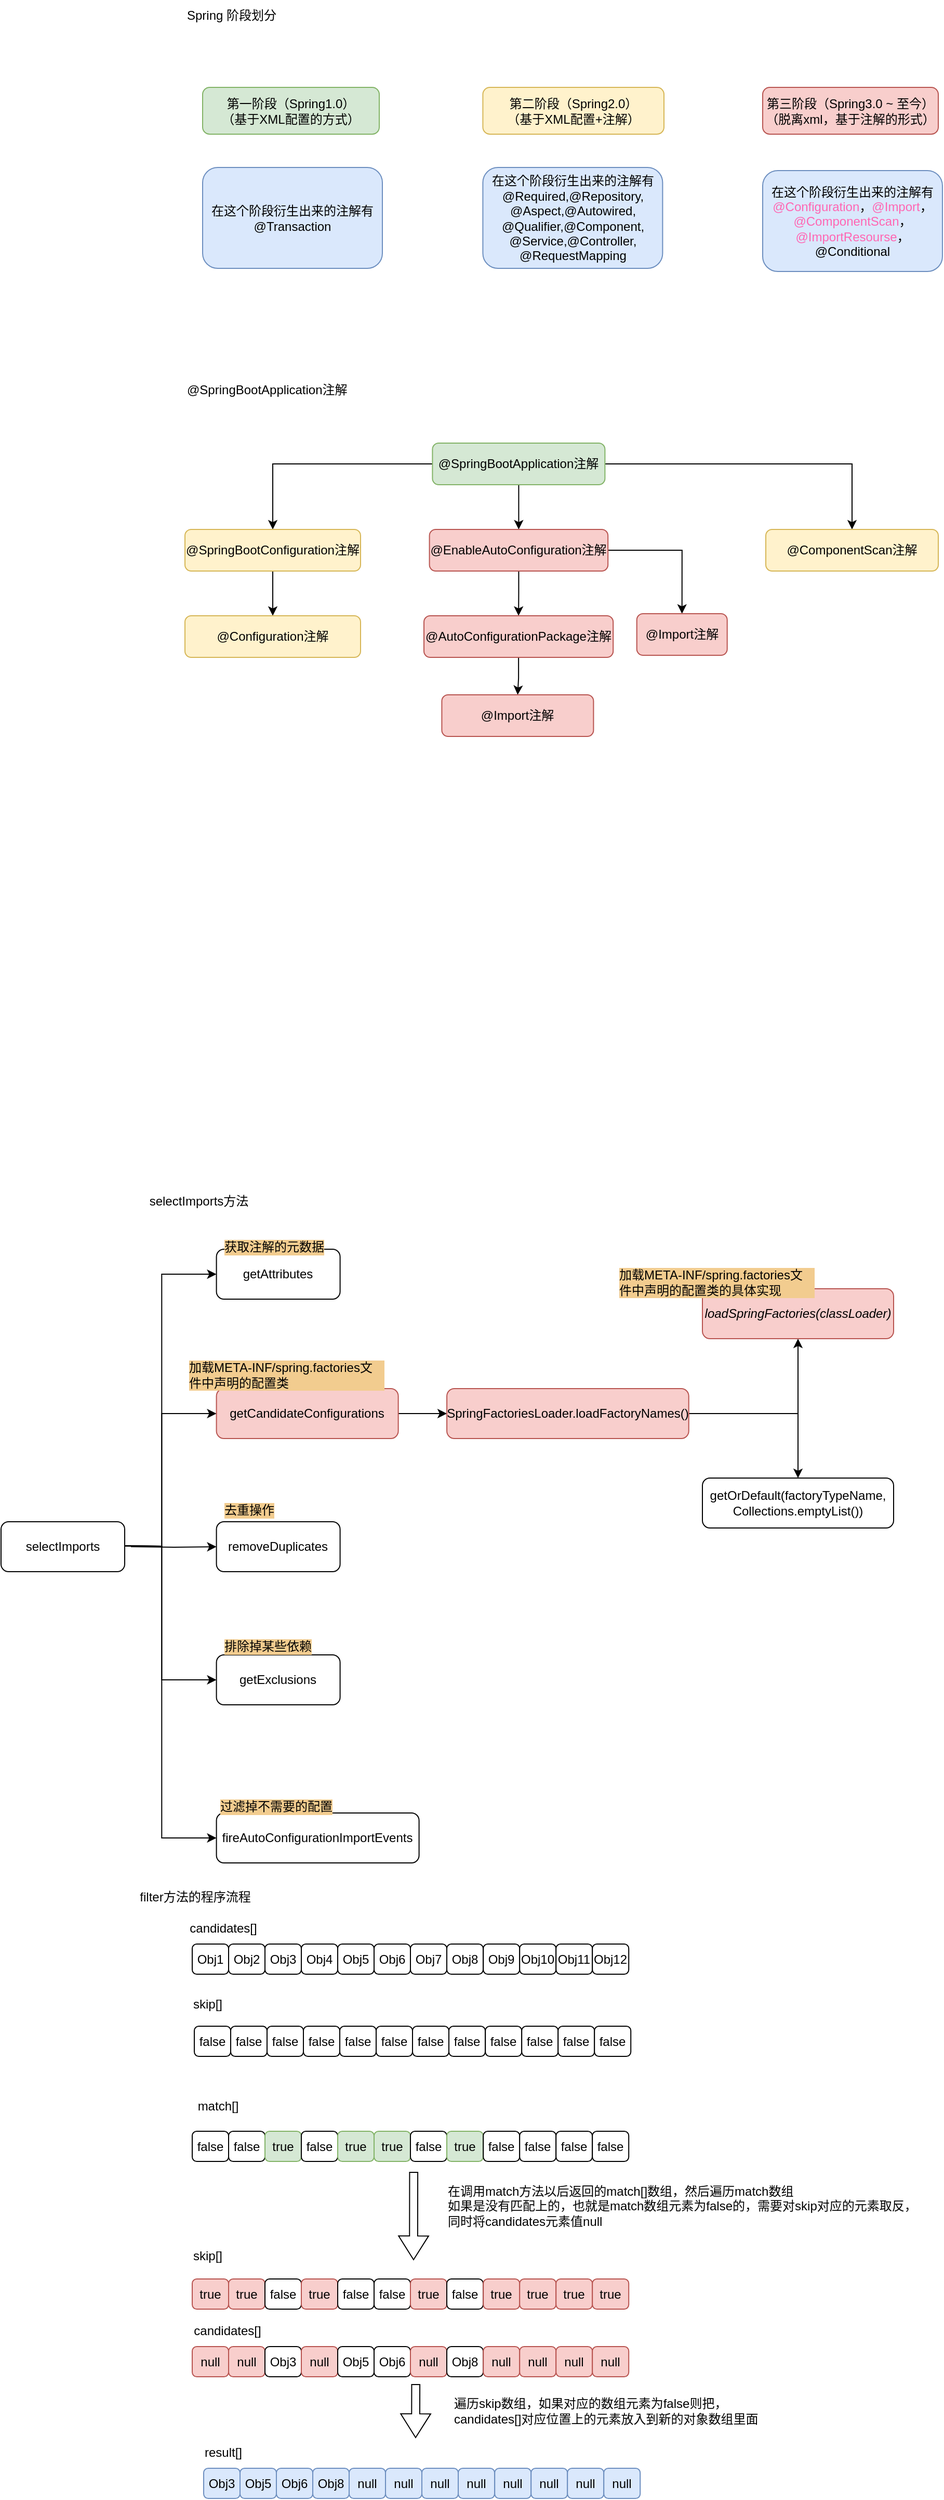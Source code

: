 <mxfile version="28.2.5">
  <diagram name="第 1 页" id="ZmwT_X2YFcdZnKuKyjx4">
    <mxGraphModel dx="1882" dy="635" grid="0" gridSize="10" guides="1" tooltips="1" connect="1" arrows="1" fold="1" page="1" pageScale="1" pageWidth="827" pageHeight="1169" math="0" shadow="0">
      <root>
        <mxCell id="0" />
        <mxCell id="1" parent="0" />
        <mxCell id="CRIQ0p4wAAM1cMivIsNs-1" value="第一阶段（Spring1.0）&lt;br&gt;（基于XML配置的方式）" style="rounded=1;whiteSpace=wrap;html=1;container=0;fillColor=#d5e8d4;strokeColor=#82b366;textShadow=0;labelBackgroundColor=none;glass=0;" parent="1" vertex="1">
          <mxGeometry x="73" y="130" width="170" height="45" as="geometry" />
        </mxCell>
        <mxCell id="CRIQ0p4wAAM1cMivIsNs-2" value="第二阶段（Spring2.0）&lt;br&gt;（基于XML配置+注解）" style="rounded=1;whiteSpace=wrap;html=1;container=0;fillColor=#fff2cc;strokeColor=#d6b656;textShadow=0;labelBackgroundColor=none;glass=0;" parent="1" vertex="1">
          <mxGeometry x="342.7" y="130" width="174.3" height="45" as="geometry" />
        </mxCell>
        <mxCell id="CRIQ0p4wAAM1cMivIsNs-3" value="第三阶段（Spring3.0 ~ 至今）&lt;br&gt;（脱离xml，基于注解的形式）" style="rounded=1;whiteSpace=wrap;html=1;container=0;fillColor=#f8cecc;strokeColor=#b85450;textShadow=0;labelBackgroundColor=none;glass=0;" parent="1" vertex="1">
          <mxGeometry x="612" y="130" width="169" height="45" as="geometry" />
        </mxCell>
        <mxCell id="CRIQ0p4wAAM1cMivIsNs-12" value="在这个阶段衍生出来的注解有@Transaction" style="rounded=1;whiteSpace=wrap;html=1;fillColor=#dae8fc;strokeColor=#6c8ebf;textShadow=0;labelBackgroundColor=none;glass=0;" parent="1" vertex="1">
          <mxGeometry x="73" y="207" width="173" height="97" as="geometry" />
        </mxCell>
        <mxCell id="CRIQ0p4wAAM1cMivIsNs-13" value="在这个阶段衍生出来的注解有&lt;br&gt;@Required,@Repository,&lt;div&gt;@Aspect,@Autowired,&lt;/div&gt;&lt;div&gt;@Qualifier,@Component,&lt;/div&gt;&lt;div&gt;@Service,@Controller,&lt;/div&gt;&lt;div&gt;@RequestMapping&lt;/div&gt;" style="rounded=1;whiteSpace=wrap;html=1;fillColor=#dae8fc;strokeColor=#6c8ebf;textShadow=0;labelBackgroundColor=none;glass=0;" parent="1" vertex="1">
          <mxGeometry x="342.7" y="207" width="173" height="97" as="geometry" />
        </mxCell>
        <mxCell id="CRIQ0p4wAAM1cMivIsNs-14" value="在这个阶段衍生出来的注解有&lt;br&gt;&lt;font style=&quot;color: rgb(255, 102, 179);&quot;&gt;@Configuration&lt;/font&gt;，&lt;font style=&quot;color: rgb(255, 102, 179);&quot;&gt;@Import&lt;/font&gt;，&lt;font style=&quot;color: rgb(255, 102, 179);&quot;&gt;@ComponentScan&lt;/font&gt;，&lt;font style=&quot;color: rgb(255, 102, 179);&quot;&gt;@ImportResourse&lt;/font&gt;，@Conditional" style="rounded=1;whiteSpace=wrap;html=1;fillColor=#dae8fc;strokeColor=#6c8ebf;textShadow=0;labelBackgroundColor=none;glass=0;" parent="1" vertex="1">
          <mxGeometry x="612" y="210" width="173" height="97" as="geometry" />
        </mxCell>
        <mxCell id="CRIQ0p4wAAM1cMivIsNs-21" value="" style="edgeStyle=orthogonalEdgeStyle;rounded=0;orthogonalLoop=1;jettySize=auto;html=1;" parent="1" source="CRIQ0p4wAAM1cMivIsNs-17" target="CRIQ0p4wAAM1cMivIsNs-19" edge="1">
          <mxGeometry relative="1" as="geometry" />
        </mxCell>
        <mxCell id="CRIQ0p4wAAM1cMivIsNs-22" style="edgeStyle=orthogonalEdgeStyle;rounded=0;orthogonalLoop=1;jettySize=auto;html=1;entryX=0.5;entryY=0;entryDx=0;entryDy=0;" parent="1" source="CRIQ0p4wAAM1cMivIsNs-17" target="CRIQ0p4wAAM1cMivIsNs-18" edge="1">
          <mxGeometry relative="1" as="geometry" />
        </mxCell>
        <mxCell id="CRIQ0p4wAAM1cMivIsNs-23" style="edgeStyle=orthogonalEdgeStyle;rounded=0;orthogonalLoop=1;jettySize=auto;html=1;" parent="1" source="CRIQ0p4wAAM1cMivIsNs-17" target="CRIQ0p4wAAM1cMivIsNs-20" edge="1">
          <mxGeometry relative="1" as="geometry" />
        </mxCell>
        <mxCell id="CRIQ0p4wAAM1cMivIsNs-17" value="@SpringBootApplication注解" style="rounded=1;whiteSpace=wrap;html=1;fillColor=#d5e8d4;strokeColor=#82b366;" parent="1" vertex="1">
          <mxGeometry x="294.2" y="472" width="166" height="40" as="geometry" />
        </mxCell>
        <mxCell id="CRIQ0p4wAAM1cMivIsNs-25" value="" style="edgeStyle=orthogonalEdgeStyle;rounded=0;orthogonalLoop=1;jettySize=auto;html=1;" parent="1" source="CRIQ0p4wAAM1cMivIsNs-18" target="CRIQ0p4wAAM1cMivIsNs-24" edge="1">
          <mxGeometry relative="1" as="geometry" />
        </mxCell>
        <mxCell id="CRIQ0p4wAAM1cMivIsNs-18" value="@SpringBootConfiguration注解" style="rounded=1;whiteSpace=wrap;html=1;fillColor=#fff2cc;strokeColor=#d6b656;" parent="1" vertex="1">
          <mxGeometry x="56" y="555" width="169" height="40" as="geometry" />
        </mxCell>
        <mxCell id="CRIQ0p4wAAM1cMivIsNs-27" value="" style="edgeStyle=orthogonalEdgeStyle;rounded=0;orthogonalLoop=1;jettySize=auto;html=1;" parent="1" source="CRIQ0p4wAAM1cMivIsNs-19" target="CRIQ0p4wAAM1cMivIsNs-26" edge="1">
          <mxGeometry relative="1" as="geometry" />
        </mxCell>
        <mxCell id="CRIQ0p4wAAM1cMivIsNs-30" style="edgeStyle=orthogonalEdgeStyle;rounded=0;orthogonalLoop=1;jettySize=auto;html=1;entryX=0.5;entryY=0;entryDx=0;entryDy=0;" parent="1" source="CRIQ0p4wAAM1cMivIsNs-19" target="CRIQ0p4wAAM1cMivIsNs-28" edge="1">
          <mxGeometry relative="1" as="geometry" />
        </mxCell>
        <mxCell id="CRIQ0p4wAAM1cMivIsNs-19" value="@EnableAutoConfiguration注解" style="rounded=1;whiteSpace=wrap;html=1;fillColor=#f8cecc;strokeColor=#b85450;" parent="1" vertex="1">
          <mxGeometry x="291.3" y="555" width="171.8" height="40" as="geometry" />
        </mxCell>
        <mxCell id="CRIQ0p4wAAM1cMivIsNs-20" value="@ComponentScan注解" style="rounded=1;whiteSpace=wrap;html=1;fillColor=#fff2cc;strokeColor=#d6b656;" parent="1" vertex="1">
          <mxGeometry x="615" y="555" width="166" height="40" as="geometry" />
        </mxCell>
        <mxCell id="CRIQ0p4wAAM1cMivIsNs-24" value="@Configuration注解" style="rounded=1;whiteSpace=wrap;html=1;fillColor=#fff2cc;strokeColor=#d6b656;" parent="1" vertex="1">
          <mxGeometry x="56" y="638" width="169" height="40" as="geometry" />
        </mxCell>
        <mxCell id="CRIQ0p4wAAM1cMivIsNs-34" value="" style="edgeStyle=orthogonalEdgeStyle;rounded=0;orthogonalLoop=1;jettySize=auto;html=1;" parent="1" source="CRIQ0p4wAAM1cMivIsNs-26" target="CRIQ0p4wAAM1cMivIsNs-33" edge="1">
          <mxGeometry relative="1" as="geometry" />
        </mxCell>
        <mxCell id="CRIQ0p4wAAM1cMivIsNs-26" value="@AutoConfigurationPackage注解" style="rounded=1;whiteSpace=wrap;html=1;fillColor=#f8cecc;strokeColor=#b85450;" parent="1" vertex="1">
          <mxGeometry x="286" y="638" width="182.1" height="40" as="geometry" />
        </mxCell>
        <mxCell id="CRIQ0p4wAAM1cMivIsNs-28" value="@Import注解" style="rounded=1;whiteSpace=wrap;html=1;fillColor=#f8cecc;strokeColor=#b85450;" parent="1" vertex="1">
          <mxGeometry x="490.85" y="636" width="87" height="40" as="geometry" />
        </mxCell>
        <mxCell id="CRIQ0p4wAAM1cMivIsNs-31" value="@SpringBootApplication注解" style="text;html=1;align=left;verticalAlign=middle;whiteSpace=wrap;rounded=0;" parent="1" vertex="1">
          <mxGeometry x="56" y="406" width="184" height="30" as="geometry" />
        </mxCell>
        <mxCell id="CRIQ0p4wAAM1cMivIsNs-32" value="Spring 阶段划分" style="text;html=1;align=left;verticalAlign=middle;whiteSpace=wrap;rounded=0;" parent="1" vertex="1">
          <mxGeometry x="56" y="46" width="131" height="30" as="geometry" />
        </mxCell>
        <mxCell id="CRIQ0p4wAAM1cMivIsNs-33" value="@Import注解" style="rounded=1;whiteSpace=wrap;html=1;fillColor=#f8cecc;strokeColor=#b85450;" parent="1" vertex="1">
          <mxGeometry x="303.2" y="714" width="146" height="40" as="geometry" />
        </mxCell>
        <mxCell id="CRIQ0p4wAAM1cMivIsNs-37" value="&lt;span style=&quot;text-align: left;&quot;&gt;selectImports方法&lt;/span&gt;" style="text;html=1;align=center;verticalAlign=middle;whiteSpace=wrap;rounded=0;" parent="1" vertex="1">
          <mxGeometry x="10" y="1186" width="119" height="30" as="geometry" />
        </mxCell>
        <mxCell id="CRIQ0p4wAAM1cMivIsNs-65" value="" style="edgeStyle=orthogonalEdgeStyle;rounded=0;orthogonalLoop=1;jettySize=auto;html=1;" parent="1" source="CRIQ0p4wAAM1cMivIsNs-39" target="CRIQ0p4wAAM1cMivIsNs-58" edge="1">
          <mxGeometry relative="1" as="geometry" />
        </mxCell>
        <mxCell id="CRIQ0p4wAAM1cMivIsNs-39" value="&lt;div style=&quot;text-align: left;&quot;&gt;&lt;span style=&quot;&quot;&gt;getCandidateConfigurations&lt;/span&gt;&lt;/div&gt;" style="rounded=1;whiteSpace=wrap;html=1;labelBackgroundColor=none;fillColor=#f8cecc;strokeColor=#b85450;" parent="1" vertex="1">
          <mxGeometry x="86.3" y="1381" width="175" height="48" as="geometry" />
        </mxCell>
        <mxCell id="CRIQ0p4wAAM1cMivIsNs-41" style="edgeStyle=orthogonalEdgeStyle;rounded=0;orthogonalLoop=1;jettySize=auto;html=1;entryX=0;entryY=0.5;entryDx=0;entryDy=0;" parent="1" target="CRIQ0p4wAAM1cMivIsNs-39" edge="1">
          <mxGeometry relative="1" as="geometry">
            <mxPoint x="-20" y="1532" as="sourcePoint" />
          </mxGeometry>
        </mxCell>
        <mxCell id="CRIQ0p4wAAM1cMivIsNs-46" style="edgeStyle=orthogonalEdgeStyle;rounded=0;orthogonalLoop=1;jettySize=auto;html=1;entryX=0;entryY=0.5;entryDx=0;entryDy=0;" parent="1" target="CRIQ0p4wAAM1cMivIsNs-45" edge="1">
          <mxGeometry relative="1" as="geometry">
            <mxPoint x="-20" y="1532" as="sourcePoint" />
          </mxGeometry>
        </mxCell>
        <mxCell id="CRIQ0p4wAAM1cMivIsNs-48" style="edgeStyle=orthogonalEdgeStyle;rounded=0;orthogonalLoop=1;jettySize=auto;html=1;entryX=0;entryY=0.5;entryDx=0;entryDy=0;" parent="1" target="CRIQ0p4wAAM1cMivIsNs-44" edge="1">
          <mxGeometry relative="1" as="geometry">
            <mxPoint x="-20" y="1532" as="sourcePoint" />
          </mxGeometry>
        </mxCell>
        <mxCell id="CRIQ0p4wAAM1cMivIsNs-49" style="edgeStyle=orthogonalEdgeStyle;rounded=0;orthogonalLoop=1;jettySize=auto;html=1;entryX=0;entryY=0.5;entryDx=0;entryDy=0;" parent="1" target="CRIQ0p4wAAM1cMivIsNs-43" edge="1">
          <mxGeometry relative="1" as="geometry">
            <mxPoint x="-20" y="1532" as="sourcePoint" />
          </mxGeometry>
        </mxCell>
        <mxCell id="CRIQ0p4wAAM1cMivIsNs-50" style="edgeStyle=orthogonalEdgeStyle;rounded=0;orthogonalLoop=1;jettySize=auto;html=1;" parent="1" target="CRIQ0p4wAAM1cMivIsNs-42" edge="1">
          <mxGeometry relative="1" as="geometry">
            <mxPoint x="4" y="1533" as="sourcePoint" />
          </mxGeometry>
        </mxCell>
        <mxCell id="CRIQ0p4wAAM1cMivIsNs-40" value="&lt;span style=&quot;text-align: left;&quot;&gt;selectImports&lt;/span&gt;" style="rounded=1;whiteSpace=wrap;html=1;" parent="1" vertex="1">
          <mxGeometry x="-121" y="1509" width="119" height="48" as="geometry" />
        </mxCell>
        <mxCell id="CRIQ0p4wAAM1cMivIsNs-42" value="&lt;div style=&quot;text-align: left;&quot;&gt;&lt;span style=&quot;background-color: transparent;&quot;&gt;removeDuplicates&lt;/span&gt;&lt;/div&gt;" style="rounded=1;whiteSpace=wrap;html=1;" parent="1" vertex="1">
          <mxGeometry x="86.3" y="1509" width="119" height="48" as="geometry" />
        </mxCell>
        <mxCell id="CRIQ0p4wAAM1cMivIsNs-43" value="&lt;div style=&quot;text-align: left;&quot;&gt;&lt;span style=&quot;background-color: transparent;&quot;&gt;getExclusions&lt;/span&gt;&lt;/div&gt;" style="rounded=1;whiteSpace=wrap;html=1;" parent="1" vertex="1">
          <mxGeometry x="86.3" y="1637" width="119" height="48" as="geometry" />
        </mxCell>
        <mxCell id="CRIQ0p4wAAM1cMivIsNs-44" value="&lt;div style=&quot;text-align: left;&quot;&gt;&lt;span style=&quot;background-color: transparent;&quot;&gt;fireAutoConfigurationImportEvents&lt;/span&gt;&lt;/div&gt;" style="rounded=1;whiteSpace=wrap;html=1;" parent="1" vertex="1">
          <mxGeometry x="86.3" y="1789" width="195" height="48" as="geometry" />
        </mxCell>
        <mxCell id="CRIQ0p4wAAM1cMivIsNs-45" value="getAttributes" style="rounded=1;whiteSpace=wrap;html=1;" parent="1" vertex="1">
          <mxGeometry x="86.3" y="1247" width="119" height="48" as="geometry" />
        </mxCell>
        <mxCell id="CRIQ0p4wAAM1cMivIsNs-52" value="&lt;span style=&quot;&quot;&gt;加载META-INF/spring.factories文件中声明的配置类&lt;/span&gt;" style="text;html=1;align=left;verticalAlign=middle;whiteSpace=wrap;rounded=0;labelBackgroundColor=#F2CC8F;rotation=0;" parent="1" vertex="1">
          <mxGeometry x="58.0" y="1353" width="190" height="30" as="geometry" />
        </mxCell>
        <mxCell id="CRIQ0p4wAAM1cMivIsNs-54" value="获取注解的元数据" style="text;html=1;align=left;verticalAlign=middle;whiteSpace=wrap;rounded=0;labelBackgroundColor=#F2CC8F;" parent="1" vertex="1">
          <mxGeometry x="92.05" y="1230" width="107.5" height="30" as="geometry" />
        </mxCell>
        <mxCell id="CRIQ0p4wAAM1cMivIsNs-55" value="去重操作" style="text;html=1;align=left;verticalAlign=middle;whiteSpace=wrap;rounded=0;labelBackgroundColor=#F2CC8F;" parent="1" vertex="1">
          <mxGeometry x="92.05" y="1483" width="86.5" height="30" as="geometry" />
        </mxCell>
        <mxCell id="CRIQ0p4wAAM1cMivIsNs-56" value="排除掉某些依赖" style="text;html=1;align=left;verticalAlign=middle;whiteSpace=wrap;rounded=0;labelBackgroundColor=#F2CC8F;" parent="1" vertex="1">
          <mxGeometry x="92.05" y="1614" width="86.5" height="30" as="geometry" />
        </mxCell>
        <mxCell id="CRIQ0p4wAAM1cMivIsNs-57" value="过滤掉不需要的配置" style="text;html=1;align=left;verticalAlign=middle;whiteSpace=wrap;rounded=0;labelBackgroundColor=#F2CC8F;" parent="1" vertex="1">
          <mxGeometry x="88.3" y="1768" width="111" height="30" as="geometry" />
        </mxCell>
        <mxCell id="CRIQ0p4wAAM1cMivIsNs-61" value="" style="edgeStyle=orthogonalEdgeStyle;rounded=0;orthogonalLoop=1;jettySize=auto;html=1;" parent="1" source="CRIQ0p4wAAM1cMivIsNs-58" target="CRIQ0p4wAAM1cMivIsNs-60" edge="1">
          <mxGeometry relative="1" as="geometry" />
        </mxCell>
        <mxCell id="CRIQ0p4wAAM1cMivIsNs-63" value="" style="edgeStyle=orthogonalEdgeStyle;rounded=0;orthogonalLoop=1;jettySize=auto;html=1;" parent="1" source="CRIQ0p4wAAM1cMivIsNs-58" target="CRIQ0p4wAAM1cMivIsNs-62" edge="1">
          <mxGeometry relative="1" as="geometry" />
        </mxCell>
        <mxCell id="CRIQ0p4wAAM1cMivIsNs-58" value="SpringFactoriesLoader.loadFactoryNames()" style="rounded=1;whiteSpace=wrap;html=1;labelBackgroundColor=none;fillColor=#f8cecc;strokeColor=#b85450;" parent="1" vertex="1">
          <mxGeometry x="308.05" y="1381" width="232.8" height="48" as="geometry" />
        </mxCell>
        <mxCell id="CRIQ0p4wAAM1cMivIsNs-60" value="&lt;i&gt;loadSpringFactories(classLoader)&lt;br&gt;&lt;/i&gt;" style="rounded=1;whiteSpace=wrap;html=1;labelBackgroundColor=none;fillColor=#f8cecc;strokeColor=#b85450;" parent="1" vertex="1">
          <mxGeometry x="554" y="1285" width="184" height="48" as="geometry" />
        </mxCell>
        <mxCell id="CRIQ0p4wAAM1cMivIsNs-62" value="getOrDefault(factoryTypeName, Collections.emptyList())" style="rounded=1;whiteSpace=wrap;html=1;labelBackgroundColor=none;fillColor=default;" parent="1" vertex="1">
          <mxGeometry x="554" y="1467" width="184" height="48" as="geometry" />
        </mxCell>
        <mxCell id="CRIQ0p4wAAM1cMivIsNs-64" value="&lt;span style=&quot;&quot;&gt;加载META-INF/spring.factories文件中声明的配置类的具体实现&lt;/span&gt;" style="text;html=1;align=left;verticalAlign=middle;whiteSpace=wrap;rounded=0;labelBackgroundColor=#F2CC8F;rotation=0;" parent="1" vertex="1">
          <mxGeometry x="472" y="1264" width="190" height="30" as="geometry" />
        </mxCell>
        <mxCell id="jxJwtMP5rjuPI8NzqcOl-1" value="filter方法的程序流程" style="text;html=1;align=center;verticalAlign=middle;whiteSpace=wrap;rounded=0;" vertex="1" parent="1">
          <mxGeometry x="7" y="1855" width="118" height="30" as="geometry" />
        </mxCell>
        <mxCell id="jxJwtMP5rjuPI8NzqcOl-2" value="false" style="rounded=1;whiteSpace=wrap;html=1;" vertex="1" parent="1">
          <mxGeometry x="65" y="1994" width="35" height="29" as="geometry" />
        </mxCell>
        <mxCell id="jxJwtMP5rjuPI8NzqcOl-3" value="false" style="rounded=1;whiteSpace=wrap;html=1;" vertex="1" parent="1">
          <mxGeometry x="100" y="1994" width="35" height="29" as="geometry" />
        </mxCell>
        <mxCell id="jxJwtMP5rjuPI8NzqcOl-4" value="false" style="rounded=1;whiteSpace=wrap;html=1;" vertex="1" parent="1">
          <mxGeometry x="135" y="1994" width="35" height="29" as="geometry" />
        </mxCell>
        <mxCell id="jxJwtMP5rjuPI8NzqcOl-5" value="false" style="rounded=1;whiteSpace=wrap;html=1;" vertex="1" parent="1">
          <mxGeometry x="170" y="1994" width="35" height="29" as="geometry" />
        </mxCell>
        <mxCell id="jxJwtMP5rjuPI8NzqcOl-6" value="false" style="rounded=1;whiteSpace=wrap;html=1;" vertex="1" parent="1">
          <mxGeometry x="205" y="1994" width="35" height="29" as="geometry" />
        </mxCell>
        <mxCell id="jxJwtMP5rjuPI8NzqcOl-7" value="false" style="rounded=1;whiteSpace=wrap;html=1;" vertex="1" parent="1">
          <mxGeometry x="240" y="1994" width="35" height="29" as="geometry" />
        </mxCell>
        <mxCell id="jxJwtMP5rjuPI8NzqcOl-8" value="false" style="rounded=1;whiteSpace=wrap;html=1;" vertex="1" parent="1">
          <mxGeometry x="275" y="1994" width="35" height="29" as="geometry" />
        </mxCell>
        <mxCell id="jxJwtMP5rjuPI8NzqcOl-9" value="false" style="rounded=1;whiteSpace=wrap;html=1;" vertex="1" parent="1">
          <mxGeometry x="310" y="1994" width="35" height="29" as="geometry" />
        </mxCell>
        <mxCell id="jxJwtMP5rjuPI8NzqcOl-10" value="false" style="rounded=1;whiteSpace=wrap;html=1;" vertex="1" parent="1">
          <mxGeometry x="345.1" y="1994" width="35" height="29" as="geometry" />
        </mxCell>
        <mxCell id="jxJwtMP5rjuPI8NzqcOl-11" value="false" style="rounded=1;whiteSpace=wrap;html=1;" vertex="1" parent="1">
          <mxGeometry x="380.1" y="1994" width="35" height="29" as="geometry" />
        </mxCell>
        <mxCell id="jxJwtMP5rjuPI8NzqcOl-12" value="false" style="rounded=1;whiteSpace=wrap;html=1;" vertex="1" parent="1">
          <mxGeometry x="415.1" y="1994" width="35" height="29" as="geometry" />
        </mxCell>
        <mxCell id="jxJwtMP5rjuPI8NzqcOl-13" value="false" style="rounded=1;whiteSpace=wrap;html=1;" vertex="1" parent="1">
          <mxGeometry x="450.1" y="1994" width="35" height="29" as="geometry" />
        </mxCell>
        <mxCell id="jxJwtMP5rjuPI8NzqcOl-14" value="skip[]" style="text;html=1;align=center;verticalAlign=middle;whiteSpace=wrap;rounded=0;" vertex="1" parent="1">
          <mxGeometry x="48" y="1958" width="60" height="30" as="geometry" />
        </mxCell>
        <mxCell id="jxJwtMP5rjuPI8NzqcOl-15" value="match[]" style="text;html=1;align=center;verticalAlign=middle;whiteSpace=wrap;rounded=0;" vertex="1" parent="1">
          <mxGeometry x="58" y="2056" width="60" height="30" as="geometry" />
        </mxCell>
        <mxCell id="jxJwtMP5rjuPI8NzqcOl-16" value="false" style="rounded=1;whiteSpace=wrap;html=1;" vertex="1" parent="1">
          <mxGeometry x="63" y="2095" width="35" height="29" as="geometry" />
        </mxCell>
        <mxCell id="jxJwtMP5rjuPI8NzqcOl-17" value="false" style="rounded=1;whiteSpace=wrap;html=1;" vertex="1" parent="1">
          <mxGeometry x="98" y="2095" width="35" height="29" as="geometry" />
        </mxCell>
        <mxCell id="jxJwtMP5rjuPI8NzqcOl-18" value="true" style="rounded=1;whiteSpace=wrap;html=1;fillColor=#d5e8d4;strokeColor=#82b366;" vertex="1" parent="1">
          <mxGeometry x="133" y="2095" width="35" height="29" as="geometry" />
        </mxCell>
        <mxCell id="jxJwtMP5rjuPI8NzqcOl-19" value="false" style="rounded=1;whiteSpace=wrap;html=1;" vertex="1" parent="1">
          <mxGeometry x="168" y="2095" width="35" height="29" as="geometry" />
        </mxCell>
        <mxCell id="jxJwtMP5rjuPI8NzqcOl-20" value="true" style="rounded=1;whiteSpace=wrap;html=1;fillColor=#d5e8d4;strokeColor=#82b366;" vertex="1" parent="1">
          <mxGeometry x="203" y="2095" width="35" height="29" as="geometry" />
        </mxCell>
        <mxCell id="jxJwtMP5rjuPI8NzqcOl-21" value="true" style="rounded=1;whiteSpace=wrap;html=1;fillColor=#d5e8d4;strokeColor=#82b366;" vertex="1" parent="1">
          <mxGeometry x="238" y="2095" width="35" height="29" as="geometry" />
        </mxCell>
        <mxCell id="jxJwtMP5rjuPI8NzqcOl-22" value="false" style="rounded=1;whiteSpace=wrap;html=1;" vertex="1" parent="1">
          <mxGeometry x="273" y="2095" width="35" height="29" as="geometry" />
        </mxCell>
        <mxCell id="jxJwtMP5rjuPI8NzqcOl-23" value="true" style="rounded=1;whiteSpace=wrap;html=1;fillColor=#d5e8d4;strokeColor=#82b366;" vertex="1" parent="1">
          <mxGeometry x="308" y="2095" width="35" height="29" as="geometry" />
        </mxCell>
        <mxCell id="jxJwtMP5rjuPI8NzqcOl-24" value="false" style="rounded=1;whiteSpace=wrap;html=1;" vertex="1" parent="1">
          <mxGeometry x="343.1" y="2095" width="35" height="29" as="geometry" />
        </mxCell>
        <mxCell id="jxJwtMP5rjuPI8NzqcOl-25" value="false" style="rounded=1;whiteSpace=wrap;html=1;" vertex="1" parent="1">
          <mxGeometry x="378.1" y="2095" width="35" height="29" as="geometry" />
        </mxCell>
        <mxCell id="jxJwtMP5rjuPI8NzqcOl-26" value="false" style="rounded=1;whiteSpace=wrap;html=1;" vertex="1" parent="1">
          <mxGeometry x="413.1" y="2095" width="34.9" height="29" as="geometry" />
        </mxCell>
        <mxCell id="jxJwtMP5rjuPI8NzqcOl-27" value="false" style="rounded=1;whiteSpace=wrap;html=1;" vertex="1" parent="1">
          <mxGeometry x="448.1" y="2095" width="35" height="29" as="geometry" />
        </mxCell>
        <mxCell id="jxJwtMP5rjuPI8NzqcOl-28" value="" style="shape=flexArrow;endArrow=classic;html=1;rounded=0;width=7.826;endSize=7.278;" edge="1" parent="1">
          <mxGeometry width="50" height="50" relative="1" as="geometry">
            <mxPoint x="276.13" y="2134" as="sourcePoint" />
            <mxPoint x="276" y="2219" as="targetPoint" />
          </mxGeometry>
        </mxCell>
        <mxCell id="jxJwtMP5rjuPI8NzqcOl-30" value="candidates[]" style="text;html=1;align=center;verticalAlign=middle;whiteSpace=wrap;rounded=0;" vertex="1" parent="1">
          <mxGeometry x="48" y="1885" width="90" height="30" as="geometry" />
        </mxCell>
        <mxCell id="jxJwtMP5rjuPI8NzqcOl-31" value="Obj1" style="rounded=1;whiteSpace=wrap;html=1;" vertex="1" parent="1">
          <mxGeometry x="63" y="1915" width="35" height="29" as="geometry" />
        </mxCell>
        <mxCell id="jxJwtMP5rjuPI8NzqcOl-32" value="Obj2" style="rounded=1;whiteSpace=wrap;html=1;" vertex="1" parent="1">
          <mxGeometry x="98" y="1915" width="35" height="29" as="geometry" />
        </mxCell>
        <mxCell id="jxJwtMP5rjuPI8NzqcOl-33" value="Obj3" style="rounded=1;whiteSpace=wrap;html=1;" vertex="1" parent="1">
          <mxGeometry x="133" y="1915" width="35" height="29" as="geometry" />
        </mxCell>
        <mxCell id="jxJwtMP5rjuPI8NzqcOl-34" value="Obj4" style="rounded=1;whiteSpace=wrap;html=1;" vertex="1" parent="1">
          <mxGeometry x="168" y="1915" width="35" height="29" as="geometry" />
        </mxCell>
        <mxCell id="jxJwtMP5rjuPI8NzqcOl-35" value="Obj5" style="rounded=1;whiteSpace=wrap;html=1;" vertex="1" parent="1">
          <mxGeometry x="203" y="1915" width="35" height="29" as="geometry" />
        </mxCell>
        <mxCell id="jxJwtMP5rjuPI8NzqcOl-36" value="Obj6" style="rounded=1;whiteSpace=wrap;html=1;" vertex="1" parent="1">
          <mxGeometry x="238" y="1915" width="35" height="29" as="geometry" />
        </mxCell>
        <mxCell id="jxJwtMP5rjuPI8NzqcOl-37" value="Obj7" style="rounded=1;whiteSpace=wrap;html=1;" vertex="1" parent="1">
          <mxGeometry x="273" y="1915" width="35" height="29" as="geometry" />
        </mxCell>
        <mxCell id="jxJwtMP5rjuPI8NzqcOl-38" value="Obj8" style="rounded=1;whiteSpace=wrap;html=1;" vertex="1" parent="1">
          <mxGeometry x="308" y="1915" width="35" height="29" as="geometry" />
        </mxCell>
        <mxCell id="jxJwtMP5rjuPI8NzqcOl-39" value="Obj9" style="rounded=1;whiteSpace=wrap;html=1;" vertex="1" parent="1">
          <mxGeometry x="343.1" y="1915" width="35" height="29" as="geometry" />
        </mxCell>
        <mxCell id="jxJwtMP5rjuPI8NzqcOl-40" value="Obj10" style="rounded=1;whiteSpace=wrap;html=1;" vertex="1" parent="1">
          <mxGeometry x="378.1" y="1915" width="35" height="29" as="geometry" />
        </mxCell>
        <mxCell id="jxJwtMP5rjuPI8NzqcOl-41" value="Obj11" style="rounded=1;whiteSpace=wrap;html=1;" vertex="1" parent="1">
          <mxGeometry x="413.1" y="1915" width="35" height="29" as="geometry" />
        </mxCell>
        <mxCell id="jxJwtMP5rjuPI8NzqcOl-42" value="Obj12" style="rounded=1;whiteSpace=wrap;html=1;" vertex="1" parent="1">
          <mxGeometry x="448.1" y="1915" width="35" height="29" as="geometry" />
        </mxCell>
        <mxCell id="jxJwtMP5rjuPI8NzqcOl-43" value="在调用match方法以后返回的match[]数组，然后遍历match数组&lt;br&gt;如果是没有匹配上的，也就是match数组元素为false的，需要对skip对应的元素取反，同时将candidates元素值null" style="text;html=1;align=left;verticalAlign=middle;whiteSpace=wrap;rounded=0;" vertex="1" parent="1">
          <mxGeometry x="307.35" y="2133" width="454" height="67" as="geometry" />
        </mxCell>
        <mxCell id="jxJwtMP5rjuPI8NzqcOl-45" value="true" style="rounded=1;whiteSpace=wrap;html=1;fillColor=#f8cecc;strokeColor=#b85450;" vertex="1" parent="1">
          <mxGeometry x="63" y="2237" width="35" height="29" as="geometry" />
        </mxCell>
        <mxCell id="jxJwtMP5rjuPI8NzqcOl-46" value="true" style="rounded=1;whiteSpace=wrap;html=1;fillColor=#f8cecc;strokeColor=#b85450;" vertex="1" parent="1">
          <mxGeometry x="98" y="2237" width="35" height="29" as="geometry" />
        </mxCell>
        <mxCell id="jxJwtMP5rjuPI8NzqcOl-47" value="false" style="rounded=1;whiteSpace=wrap;html=1;" vertex="1" parent="1">
          <mxGeometry x="133" y="2237" width="35" height="29" as="geometry" />
        </mxCell>
        <mxCell id="jxJwtMP5rjuPI8NzqcOl-48" value="true" style="rounded=1;whiteSpace=wrap;html=1;fillColor=#f8cecc;strokeColor=#b85450;" vertex="1" parent="1">
          <mxGeometry x="168" y="2237" width="35" height="29" as="geometry" />
        </mxCell>
        <mxCell id="jxJwtMP5rjuPI8NzqcOl-49" value="false" style="rounded=1;whiteSpace=wrap;html=1;" vertex="1" parent="1">
          <mxGeometry x="203" y="2237" width="35" height="29" as="geometry" />
        </mxCell>
        <mxCell id="jxJwtMP5rjuPI8NzqcOl-50" value="false" style="rounded=1;whiteSpace=wrap;html=1;" vertex="1" parent="1">
          <mxGeometry x="238" y="2237" width="35" height="29" as="geometry" />
        </mxCell>
        <mxCell id="jxJwtMP5rjuPI8NzqcOl-51" value="true" style="rounded=1;whiteSpace=wrap;html=1;fillColor=#f8cecc;strokeColor=#b85450;" vertex="1" parent="1">
          <mxGeometry x="273" y="2237" width="35" height="29" as="geometry" />
        </mxCell>
        <mxCell id="jxJwtMP5rjuPI8NzqcOl-52" value="false" style="rounded=1;whiteSpace=wrap;html=1;" vertex="1" parent="1">
          <mxGeometry x="308" y="2237" width="35" height="29" as="geometry" />
        </mxCell>
        <mxCell id="jxJwtMP5rjuPI8NzqcOl-53" value="true" style="rounded=1;whiteSpace=wrap;html=1;fillColor=#f8cecc;strokeColor=#b85450;" vertex="1" parent="1">
          <mxGeometry x="343.1" y="2237" width="35" height="29" as="geometry" />
        </mxCell>
        <mxCell id="jxJwtMP5rjuPI8NzqcOl-54" value="true" style="rounded=1;whiteSpace=wrap;html=1;fillColor=#f8cecc;strokeColor=#b85450;" vertex="1" parent="1">
          <mxGeometry x="378.1" y="2237" width="35" height="29" as="geometry" />
        </mxCell>
        <mxCell id="jxJwtMP5rjuPI8NzqcOl-55" value="true" style="rounded=1;whiteSpace=wrap;html=1;fillColor=#f8cecc;strokeColor=#b85450;" vertex="1" parent="1">
          <mxGeometry x="413.1" y="2237" width="35" height="29" as="geometry" />
        </mxCell>
        <mxCell id="jxJwtMP5rjuPI8NzqcOl-56" value="true" style="rounded=1;whiteSpace=wrap;html=1;fillColor=#f8cecc;strokeColor=#b85450;" vertex="1" parent="1">
          <mxGeometry x="448.1" y="2237" width="35" height="29" as="geometry" />
        </mxCell>
        <mxCell id="jxJwtMP5rjuPI8NzqcOl-57" value="skip[]" style="text;html=1;align=center;verticalAlign=middle;whiteSpace=wrap;rounded=0;" vertex="1" parent="1">
          <mxGeometry x="48" y="2200" width="60" height="30" as="geometry" />
        </mxCell>
        <mxCell id="jxJwtMP5rjuPI8NzqcOl-59" value="candidates[]" style="text;html=1;align=center;verticalAlign=middle;whiteSpace=wrap;rounded=0;" vertex="1" parent="1">
          <mxGeometry x="52" y="2272" width="90" height="30" as="geometry" />
        </mxCell>
        <mxCell id="jxJwtMP5rjuPI8NzqcOl-60" value="null" style="rounded=1;whiteSpace=wrap;html=1;fillColor=#f8cecc;strokeColor=#b85450;" vertex="1" parent="1">
          <mxGeometry x="63" y="2302" width="35" height="29" as="geometry" />
        </mxCell>
        <mxCell id="jxJwtMP5rjuPI8NzqcOl-61" value="null" style="rounded=1;whiteSpace=wrap;html=1;fillColor=#f8cecc;strokeColor=#b85450;" vertex="1" parent="1">
          <mxGeometry x="98" y="2302" width="35" height="29" as="geometry" />
        </mxCell>
        <mxCell id="jxJwtMP5rjuPI8NzqcOl-62" value="Obj3" style="rounded=1;whiteSpace=wrap;html=1;" vertex="1" parent="1">
          <mxGeometry x="133" y="2302" width="35" height="29" as="geometry" />
        </mxCell>
        <mxCell id="jxJwtMP5rjuPI8NzqcOl-63" value="null" style="rounded=1;whiteSpace=wrap;html=1;fillColor=#f8cecc;strokeColor=#b85450;" vertex="1" parent="1">
          <mxGeometry x="168" y="2302" width="35" height="29" as="geometry" />
        </mxCell>
        <mxCell id="jxJwtMP5rjuPI8NzqcOl-64" value="Obj5" style="rounded=1;whiteSpace=wrap;html=1;" vertex="1" parent="1">
          <mxGeometry x="203" y="2302" width="35" height="29" as="geometry" />
        </mxCell>
        <mxCell id="jxJwtMP5rjuPI8NzqcOl-65" value="Obj6" style="rounded=1;whiteSpace=wrap;html=1;" vertex="1" parent="1">
          <mxGeometry x="238" y="2302" width="35" height="29" as="geometry" />
        </mxCell>
        <mxCell id="jxJwtMP5rjuPI8NzqcOl-66" value="null" style="rounded=1;whiteSpace=wrap;html=1;fillColor=#f8cecc;strokeColor=#b85450;" vertex="1" parent="1">
          <mxGeometry x="273" y="2302" width="35" height="29" as="geometry" />
        </mxCell>
        <mxCell id="jxJwtMP5rjuPI8NzqcOl-67" value="Obj8" style="rounded=1;whiteSpace=wrap;html=1;" vertex="1" parent="1">
          <mxGeometry x="308" y="2302" width="35" height="29" as="geometry" />
        </mxCell>
        <mxCell id="jxJwtMP5rjuPI8NzqcOl-68" value="null" style="rounded=1;whiteSpace=wrap;html=1;fillColor=#f8cecc;strokeColor=#b85450;" vertex="1" parent="1">
          <mxGeometry x="343.1" y="2302" width="35" height="29" as="geometry" />
        </mxCell>
        <mxCell id="jxJwtMP5rjuPI8NzqcOl-69" value="null" style="rounded=1;whiteSpace=wrap;html=1;fillColor=#f8cecc;strokeColor=#b85450;" vertex="1" parent="1">
          <mxGeometry x="378.1" y="2302" width="35" height="29" as="geometry" />
        </mxCell>
        <mxCell id="jxJwtMP5rjuPI8NzqcOl-70" value="null" style="rounded=1;whiteSpace=wrap;html=1;fillColor=#f8cecc;strokeColor=#b85450;" vertex="1" parent="1">
          <mxGeometry x="413.1" y="2302" width="35" height="29" as="geometry" />
        </mxCell>
        <mxCell id="jxJwtMP5rjuPI8NzqcOl-71" value="null" style="rounded=1;whiteSpace=wrap;html=1;fillColor=#f8cecc;strokeColor=#b85450;" vertex="1" parent="1">
          <mxGeometry x="448.1" y="2302" width="35" height="29" as="geometry" />
        </mxCell>
        <mxCell id="jxJwtMP5rjuPI8NzqcOl-72" value="" style="shape=flexArrow;endArrow=classic;html=1;rounded=0;width=7.826;endSize=7.278;" edge="1" parent="1">
          <mxGeometry width="50" height="50" relative="1" as="geometry">
            <mxPoint x="278.13" y="2338" as="sourcePoint" />
            <mxPoint x="278" y="2390" as="targetPoint" />
          </mxGeometry>
        </mxCell>
        <mxCell id="jxJwtMP5rjuPI8NzqcOl-73" value="遍历skip数组，如果对应的数组元素为false则把，&lt;span style=&quot;color: rgba(0, 0, 0, 0); font-family: monospace; font-size: 0px; text-wrap-mode: nowrap;&quot;&gt;&lt;span style=&quot;color: rgb(0, 0, 0); font-family: Helvetica; font-size: 12px; text-align: center; text-wrap-mode: wrap;&quot;&gt;candidates[]对应位置上的元素放入到新的对象数组里面&lt;/span&gt;%3CmxGraphModel%3E%3Croot%3E%3CmxCell%20id%3D%220%22%2F%3E%3CmxCell%20id%3D%221%22%20parent%3D%220%22%2F%3E%3CmxCell%20id%3D%222%22%20value%3D%22candidates%5B%5D%22%20style%3D%22text%3Bhtml%3D1%3Balign%3Dcenter%3BverticalAlign%3Dmiddle%3BwhiteSpace%3Dwrap%3Brounded%3D0%3B%22%20vertex%3D%221%22%20parent%3D%221%22%3E%3CmxGeometry%20x%3D%2248%22%20y%3D%222272%22%20width%3D%2290%22%20height%3D%2230%22%20as%3D%22geometry%22%2F%3E%3C%2FmxCell%3E%3C%2Froot%3E%3C%2FmxGraphModel%3E&lt;/span&gt;" style="text;html=1;align=left;verticalAlign=middle;whiteSpace=wrap;rounded=0;" vertex="1" parent="1">
          <mxGeometry x="313" y="2349" width="327" height="30" as="geometry" />
        </mxCell>
        <mxCell id="jxJwtMP5rjuPI8NzqcOl-75" value="result[]" style="text;html=1;align=center;verticalAlign=middle;whiteSpace=wrap;rounded=0;" vertex="1" parent="1">
          <mxGeometry x="48" y="2389" width="90" height="30" as="geometry" />
        </mxCell>
        <mxCell id="jxJwtMP5rjuPI8NzqcOl-76" value="Obj3" style="rounded=1;whiteSpace=wrap;html=1;fillColor=#dae8fc;strokeColor=#6c8ebf;" vertex="1" parent="1">
          <mxGeometry x="74" y="2419" width="35" height="29" as="geometry" />
        </mxCell>
        <mxCell id="jxJwtMP5rjuPI8NzqcOl-77" value="Obj5" style="rounded=1;whiteSpace=wrap;html=1;fillColor=#dae8fc;strokeColor=#6c8ebf;" vertex="1" parent="1">
          <mxGeometry x="109" y="2419" width="35" height="29" as="geometry" />
        </mxCell>
        <mxCell id="jxJwtMP5rjuPI8NzqcOl-78" value="Obj6" style="rounded=1;whiteSpace=wrap;html=1;fillColor=#dae8fc;strokeColor=#6c8ebf;" vertex="1" parent="1">
          <mxGeometry x="144" y="2419" width="35" height="29" as="geometry" />
        </mxCell>
        <mxCell id="jxJwtMP5rjuPI8NzqcOl-79" value="Obj8" style="rounded=1;whiteSpace=wrap;html=1;fillColor=#dae8fc;strokeColor=#6c8ebf;" vertex="1" parent="1">
          <mxGeometry x="179" y="2419" width="35" height="29" as="geometry" />
        </mxCell>
        <mxCell id="jxJwtMP5rjuPI8NzqcOl-80" value="&lt;span style=&quot;color: rgba(0, 0, 0, 0); font-family: monospace; font-size: 0px; text-align: start; text-wrap-mode: nowrap;&quot;&gt;%3CmxGraphModel%3E%3Croot%3E%3CmxCell%20id%3D%220%22%2F%3E%3CmxCell%20id%3D%221%22%20parent%3D%220%22%2F%3E%3CmxCell%20id%3D%222%22%20value%3D%22null%22%20style%3D%22rounded%3D1%3BwhiteSpace%3Dwrap%3Bhtml%3D1%3BfillColor%3D%23f8cecc%3BstrokeColor%3D%23b85450%3B%22%20vertex%3D%221%22%20parent%3D%221%22%3E%3CmxGeometry%20x%3D%22284%22%20y%3D%222419%22%20width%3D%2235%22%20height%3D%2229%22%20as%3D%22geometry%22%2F%3E%3C%2FmxCell%3E%3C%2Froot%3E%3C%2FmxGraphModel%3E&lt;/span&gt;null" style="rounded=1;whiteSpace=wrap;html=1;fillColor=#dae8fc;strokeColor=#6c8ebf;" vertex="1" parent="1">
          <mxGeometry x="214" y="2419" width="35" height="29" as="geometry" />
        </mxCell>
        <mxCell id="jxJwtMP5rjuPI8NzqcOl-81" value="null" style="rounded=1;whiteSpace=wrap;html=1;fillColor=#dae8fc;strokeColor=#6c8ebf;" vertex="1" parent="1">
          <mxGeometry x="249" y="2419" width="35" height="29" as="geometry" />
        </mxCell>
        <mxCell id="jxJwtMP5rjuPI8NzqcOl-82" value="null" style="rounded=1;whiteSpace=wrap;html=1;fillColor=#dae8fc;strokeColor=#6c8ebf;" vertex="1" parent="1">
          <mxGeometry x="284" y="2419" width="35" height="29" as="geometry" />
        </mxCell>
        <mxCell id="jxJwtMP5rjuPI8NzqcOl-83" value="null" style="rounded=1;whiteSpace=wrap;html=1;fillColor=#dae8fc;strokeColor=#6c8ebf;" vertex="1" parent="1">
          <mxGeometry x="319" y="2419" width="35" height="29" as="geometry" />
        </mxCell>
        <mxCell id="jxJwtMP5rjuPI8NzqcOl-84" value="null" style="rounded=1;whiteSpace=wrap;html=1;fillColor=#dae8fc;strokeColor=#6c8ebf;" vertex="1" parent="1">
          <mxGeometry x="354.1" y="2419" width="35" height="29" as="geometry" />
        </mxCell>
        <mxCell id="jxJwtMP5rjuPI8NzqcOl-85" value="null" style="rounded=1;whiteSpace=wrap;html=1;fillColor=#dae8fc;strokeColor=#6c8ebf;" vertex="1" parent="1">
          <mxGeometry x="389.1" y="2419" width="35" height="29" as="geometry" />
        </mxCell>
        <mxCell id="jxJwtMP5rjuPI8NzqcOl-86" value="null" style="rounded=1;whiteSpace=wrap;html=1;fillColor=#dae8fc;strokeColor=#6c8ebf;" vertex="1" parent="1">
          <mxGeometry x="424.1" y="2419" width="35" height="29" as="geometry" />
        </mxCell>
        <mxCell id="jxJwtMP5rjuPI8NzqcOl-87" value="null" style="rounded=1;whiteSpace=wrap;html=1;fillColor=#dae8fc;strokeColor=#6c8ebf;" vertex="1" parent="1">
          <mxGeometry x="459.1" y="2419" width="35" height="29" as="geometry" />
        </mxCell>
      </root>
    </mxGraphModel>
  </diagram>
</mxfile>
